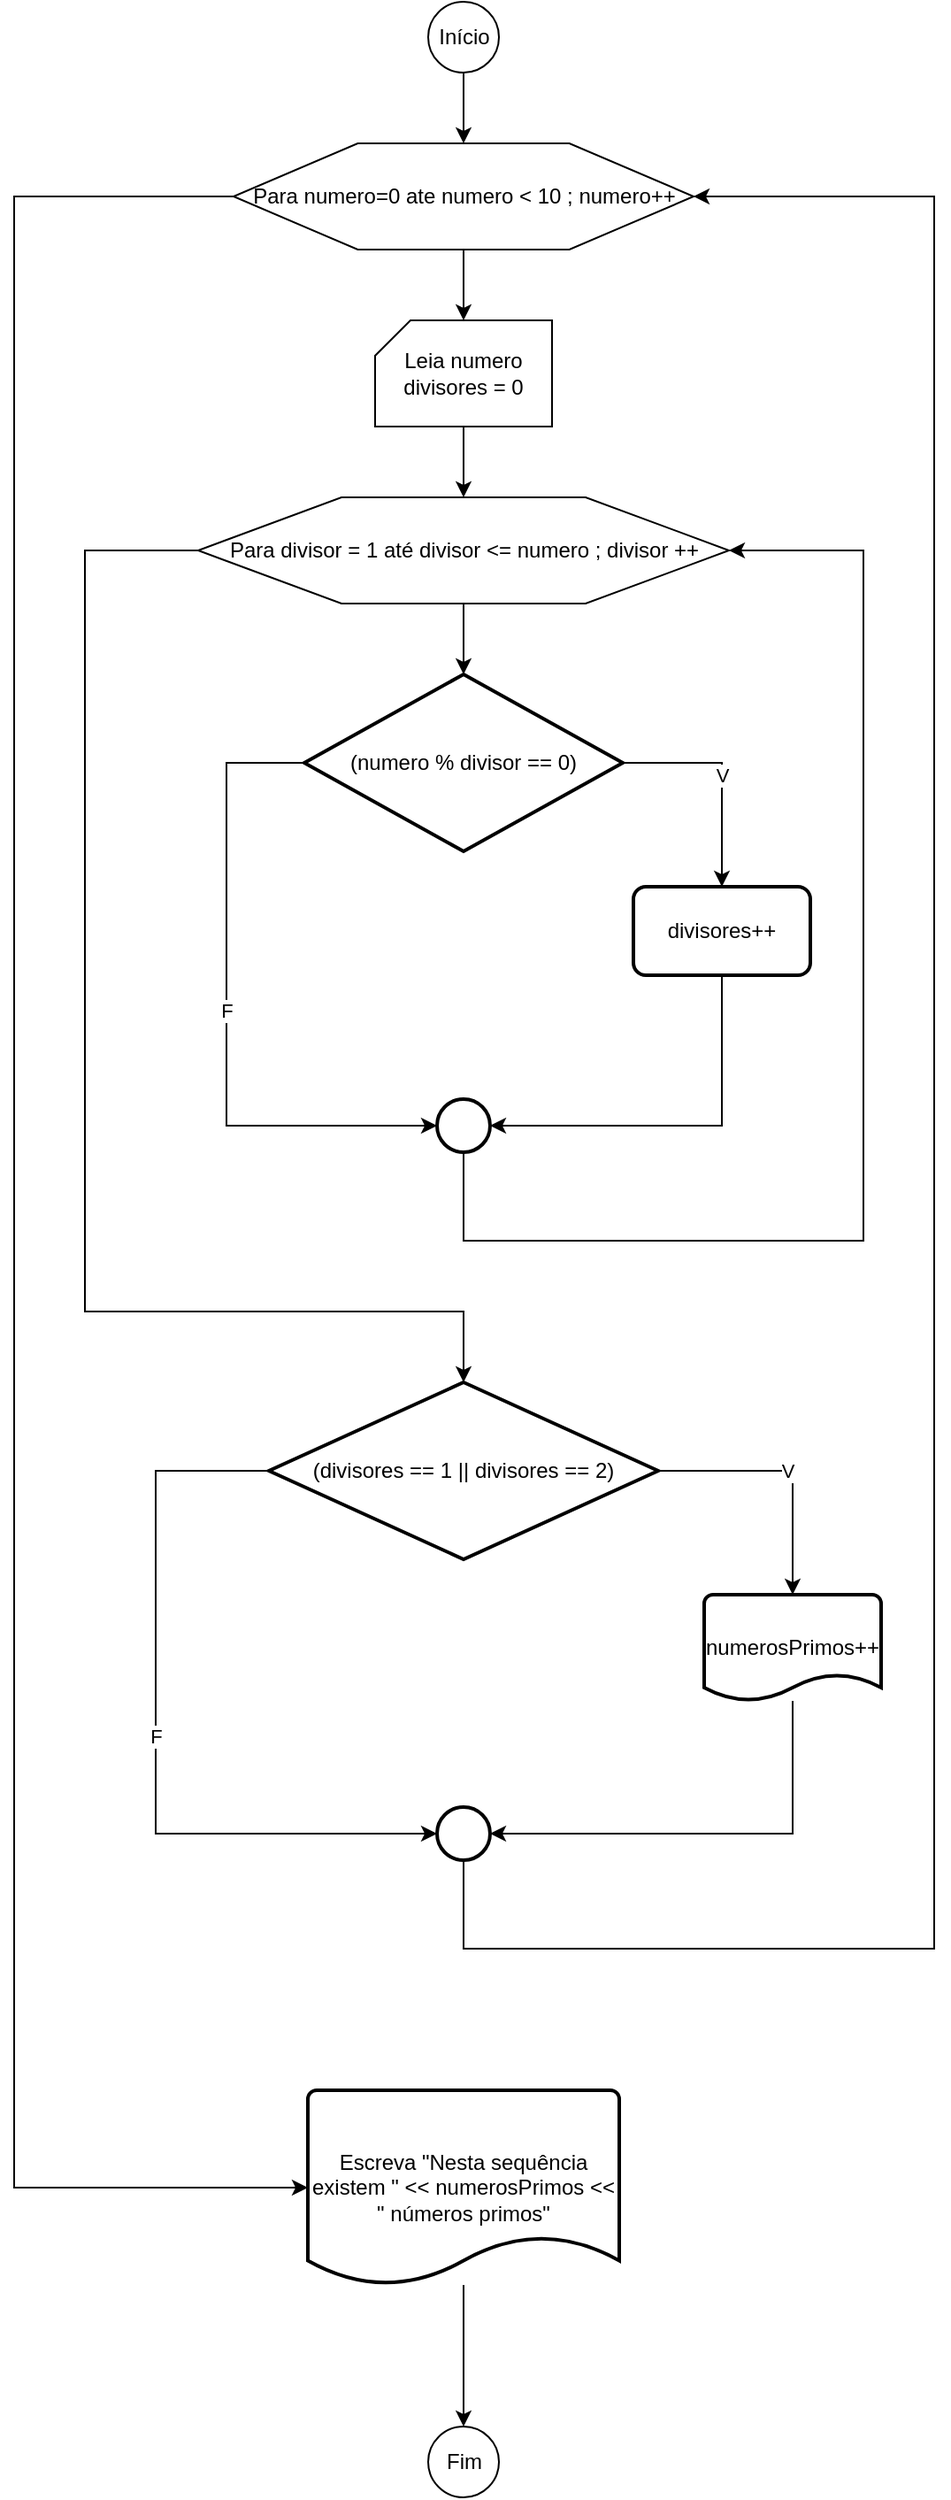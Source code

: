 <mxfile version="18.0.6" type="device"><diagram id="QdMCyFDZ79TIhuh_3Qej" name="Página-1"><mxGraphModel dx="1414" dy="865" grid="1" gridSize="10" guides="1" tooltips="1" connect="1" arrows="1" fold="1" page="1" pageScale="1" pageWidth="827" pageHeight="1169" math="0" shadow="0"><root><mxCell id="0"/><mxCell id="1" parent="0"/><mxCell id="SOsAmuKM-3_TXJetH5DG-25" value="" style="edgeStyle=orthogonalEdgeStyle;rounded=0;orthogonalLoop=1;jettySize=auto;html=1;" parent="1" source="SOsAmuKM-3_TXJetH5DG-1" target="SOsAmuKM-3_TXJetH5DG-4" edge="1"><mxGeometry relative="1" as="geometry"/></mxCell><mxCell id="SOsAmuKM-3_TXJetH5DG-1" value="Início" style="verticalLabelPosition=middle;verticalAlign=middle;html=1;shape=mxgraph.flowchart.on-page_reference;labelPosition=center;align=center;" parent="1" vertex="1"><mxGeometry x="394" y="20" width="40" height="40" as="geometry"/></mxCell><mxCell id="SOsAmuKM-3_TXJetH5DG-8" value="" style="edgeStyle=orthogonalEdgeStyle;rounded=0;orthogonalLoop=1;jettySize=auto;html=1;" parent="1" source="SOsAmuKM-3_TXJetH5DG-2" target="SOsAmuKM-3_TXJetH5DG-7" edge="1"><mxGeometry relative="1" as="geometry"/></mxCell><mxCell id="SOsAmuKM-3_TXJetH5DG-2" value="Leia numero&lt;br&gt;divisores = 0" style="verticalLabelPosition=middle;verticalAlign=middle;html=1;shape=card;whiteSpace=wrap;size=20;arcSize=12;labelPosition=center;align=center;" parent="1" vertex="1"><mxGeometry x="364" y="200" width="100" height="60" as="geometry"/></mxCell><mxCell id="SOsAmuKM-3_TXJetH5DG-5" value="" style="edgeStyle=orthogonalEdgeStyle;rounded=0;orthogonalLoop=1;jettySize=auto;html=1;" parent="1" source="SOsAmuKM-3_TXJetH5DG-4" target="SOsAmuKM-3_TXJetH5DG-2" edge="1"><mxGeometry relative="1" as="geometry"/></mxCell><mxCell id="SOsAmuKM-3_TXJetH5DG-27" style="edgeStyle=orthogonalEdgeStyle;rounded=0;orthogonalLoop=1;jettySize=auto;html=1;entryX=0;entryY=0.5;entryDx=0;entryDy=0;entryPerimeter=0;" parent="1" source="SOsAmuKM-3_TXJetH5DG-4" target="SOsAmuKM-3_TXJetH5DG-26" edge="1"><mxGeometry relative="1" as="geometry"><mxPoint x="160" y="1170" as="targetPoint"/><Array as="points"><mxPoint x="160" y="130"/><mxPoint x="160" y="1255"/></Array></mxGeometry></mxCell><mxCell id="SOsAmuKM-3_TXJetH5DG-4" value="Para numero=0 ate numero &amp;lt; 10 ; numero++" style="verticalLabelPosition=middle;verticalAlign=middle;html=1;shape=hexagon;perimeter=hexagonPerimeter2;arcSize=6;size=0.27;labelPosition=center;align=center;" parent="1" vertex="1"><mxGeometry x="284" y="100" width="260" height="60" as="geometry"/></mxCell><mxCell id="SOsAmuKM-3_TXJetH5DG-10" value="" style="edgeStyle=orthogonalEdgeStyle;rounded=0;orthogonalLoop=1;jettySize=auto;html=1;" parent="1" source="SOsAmuKM-3_TXJetH5DG-7" target="SOsAmuKM-3_TXJetH5DG-9" edge="1"><mxGeometry relative="1" as="geometry"/></mxCell><mxCell id="SOsAmuKM-3_TXJetH5DG-18" style="edgeStyle=orthogonalEdgeStyle;rounded=0;orthogonalLoop=1;jettySize=auto;html=1;entryX=0.5;entryY=0;entryDx=0;entryDy=0;entryPerimeter=0;" parent="1" source="SOsAmuKM-3_TXJetH5DG-7" target="SOsAmuKM-3_TXJetH5DG-17" edge="1"><mxGeometry relative="1" as="geometry"><Array as="points"><mxPoint x="200" y="330"/><mxPoint x="200" y="760"/><mxPoint x="414" y="760"/></Array></mxGeometry></mxCell><mxCell id="SOsAmuKM-3_TXJetH5DG-7" value="Para divisor = 1 até divisor &amp;lt;= numero ; divisor ++" style="verticalLabelPosition=middle;verticalAlign=middle;html=1;shape=hexagon;perimeter=hexagonPerimeter2;arcSize=6;size=0.27;labelPosition=center;align=center;" parent="1" vertex="1"><mxGeometry x="264" y="300" width="300" height="60" as="geometry"/></mxCell><mxCell id="SOsAmuKM-3_TXJetH5DG-12" value="V" style="edgeStyle=orthogonalEdgeStyle;rounded=0;orthogonalLoop=1;jettySize=auto;html=1;" parent="1" source="SOsAmuKM-3_TXJetH5DG-9" target="SOsAmuKM-3_TXJetH5DG-11" edge="1"><mxGeometry relative="1" as="geometry"/></mxCell><mxCell id="SOsAmuKM-3_TXJetH5DG-15" value="F" style="edgeStyle=orthogonalEdgeStyle;rounded=0;orthogonalLoop=1;jettySize=auto;html=1;entryX=0;entryY=0.5;entryDx=0;entryDy=0;entryPerimeter=0;" parent="1" source="SOsAmuKM-3_TXJetH5DG-9" target="SOsAmuKM-3_TXJetH5DG-13" edge="1"><mxGeometry relative="1" as="geometry"><Array as="points"><mxPoint x="280" y="450"/><mxPoint x="280" y="655"/></Array></mxGeometry></mxCell><mxCell id="SOsAmuKM-3_TXJetH5DG-9" value="(numero % divisor == 0)" style="strokeWidth=2;html=1;shape=mxgraph.flowchart.decision;whiteSpace=wrap;" parent="1" vertex="1"><mxGeometry x="324" y="400" width="180" height="100" as="geometry"/></mxCell><mxCell id="SOsAmuKM-3_TXJetH5DG-14" style="edgeStyle=orthogonalEdgeStyle;rounded=0;orthogonalLoop=1;jettySize=auto;html=1;entryX=1;entryY=0.5;entryDx=0;entryDy=0;entryPerimeter=0;" parent="1" source="SOsAmuKM-3_TXJetH5DG-11" target="SOsAmuKM-3_TXJetH5DG-13" edge="1"><mxGeometry relative="1" as="geometry"><Array as="points"><mxPoint x="560" y="655"/></Array></mxGeometry></mxCell><mxCell id="SOsAmuKM-3_TXJetH5DG-11" value="divisores++" style="rounded=1;whiteSpace=wrap;html=1;absoluteArcSize=1;arcSize=14;strokeWidth=2;" parent="1" vertex="1"><mxGeometry x="510" y="520" width="100" height="50" as="geometry"/></mxCell><mxCell id="SOsAmuKM-3_TXJetH5DG-16" style="edgeStyle=orthogonalEdgeStyle;rounded=0;orthogonalLoop=1;jettySize=auto;html=1;entryX=1;entryY=0.5;entryDx=0;entryDy=0;" parent="1" source="SOsAmuKM-3_TXJetH5DG-13" target="SOsAmuKM-3_TXJetH5DG-7" edge="1"><mxGeometry relative="1" as="geometry"><Array as="points"><mxPoint x="414" y="720"/><mxPoint x="640" y="720"/><mxPoint x="640" y="330"/></Array></mxGeometry></mxCell><mxCell id="SOsAmuKM-3_TXJetH5DG-13" value="" style="strokeWidth=2;html=1;shape=mxgraph.flowchart.start_2;whiteSpace=wrap;" parent="1" vertex="1"><mxGeometry x="399" y="640" width="30" height="30" as="geometry"/></mxCell><mxCell id="SOsAmuKM-3_TXJetH5DG-20" value="V" style="edgeStyle=orthogonalEdgeStyle;rounded=0;orthogonalLoop=1;jettySize=auto;html=1;entryX=0.5;entryY=0;entryDx=0;entryDy=0;entryPerimeter=0;" parent="1" source="SOsAmuKM-3_TXJetH5DG-17" target="SOsAmuKM-3_TXJetH5DG-19" edge="1"><mxGeometry relative="1" as="geometry"/></mxCell><mxCell id="SOsAmuKM-3_TXJetH5DG-23" value="F" style="edgeStyle=orthogonalEdgeStyle;rounded=0;orthogonalLoop=1;jettySize=auto;html=1;entryX=0;entryY=0.5;entryDx=0;entryDy=0;entryPerimeter=0;" parent="1" source="SOsAmuKM-3_TXJetH5DG-17" target="SOsAmuKM-3_TXJetH5DG-21" edge="1"><mxGeometry relative="1" as="geometry"><Array as="points"><mxPoint x="240" y="850"/><mxPoint x="240" y="1055"/></Array></mxGeometry></mxCell><mxCell id="SOsAmuKM-3_TXJetH5DG-17" value="(divisores == 1 || divisores == 2)" style="strokeWidth=2;html=1;shape=mxgraph.flowchart.decision;whiteSpace=wrap;" parent="1" vertex="1"><mxGeometry x="304" y="800" width="220" height="100" as="geometry"/></mxCell><mxCell id="SOsAmuKM-3_TXJetH5DG-22" style="edgeStyle=orthogonalEdgeStyle;rounded=0;orthogonalLoop=1;jettySize=auto;html=1;entryX=1;entryY=0.5;entryDx=0;entryDy=0;entryPerimeter=0;" parent="1" source="SOsAmuKM-3_TXJetH5DG-19" target="SOsAmuKM-3_TXJetH5DG-21" edge="1"><mxGeometry relative="1" as="geometry"><Array as="points"><mxPoint x="600" y="1055"/></Array></mxGeometry></mxCell><mxCell id="SOsAmuKM-3_TXJetH5DG-19" value="numerosPrimos++" style="strokeWidth=2;html=1;shape=mxgraph.flowchart.document2;whiteSpace=wrap;size=0.25;" parent="1" vertex="1"><mxGeometry x="550" y="920" width="100" height="60" as="geometry"/></mxCell><mxCell id="SOsAmuKM-3_TXJetH5DG-24" style="edgeStyle=orthogonalEdgeStyle;rounded=0;orthogonalLoop=1;jettySize=auto;html=1;entryX=1;entryY=0.5;entryDx=0;entryDy=0;" parent="1" source="SOsAmuKM-3_TXJetH5DG-21" target="SOsAmuKM-3_TXJetH5DG-4" edge="1"><mxGeometry relative="1" as="geometry"><Array as="points"><mxPoint x="414" y="1120"/><mxPoint x="680" y="1120"/><mxPoint x="680" y="130"/></Array></mxGeometry></mxCell><mxCell id="SOsAmuKM-3_TXJetH5DG-21" value="" style="strokeWidth=2;html=1;shape=mxgraph.flowchart.start_2;whiteSpace=wrap;" parent="1" vertex="1"><mxGeometry x="399" y="1040" width="30" height="30" as="geometry"/></mxCell><mxCell id="SOsAmuKM-3_TXJetH5DG-29" value="" style="edgeStyle=orthogonalEdgeStyle;rounded=0;orthogonalLoop=1;jettySize=auto;html=1;" parent="1" source="SOsAmuKM-3_TXJetH5DG-26" target="SOsAmuKM-3_TXJetH5DG-28" edge="1"><mxGeometry relative="1" as="geometry"/></mxCell><mxCell id="SOsAmuKM-3_TXJetH5DG-26" value="Escreva &quot;Nesta sequência existem &quot; &amp;lt;&amp;lt; numerosPrimos &amp;lt;&amp;lt; &quot; números primos&quot;" style="strokeWidth=2;html=1;shape=mxgraph.flowchart.document2;whiteSpace=wrap;size=0.25;" parent="1" vertex="1"><mxGeometry x="326" y="1200" width="176" height="110" as="geometry"/></mxCell><mxCell id="SOsAmuKM-3_TXJetH5DG-28" value="Fim" style="verticalLabelPosition=middle;verticalAlign=middle;html=1;shape=mxgraph.flowchart.on-page_reference;labelPosition=center;align=center;" parent="1" vertex="1"><mxGeometry x="394" y="1390" width="40" height="40" as="geometry"/></mxCell></root></mxGraphModel></diagram></mxfile>